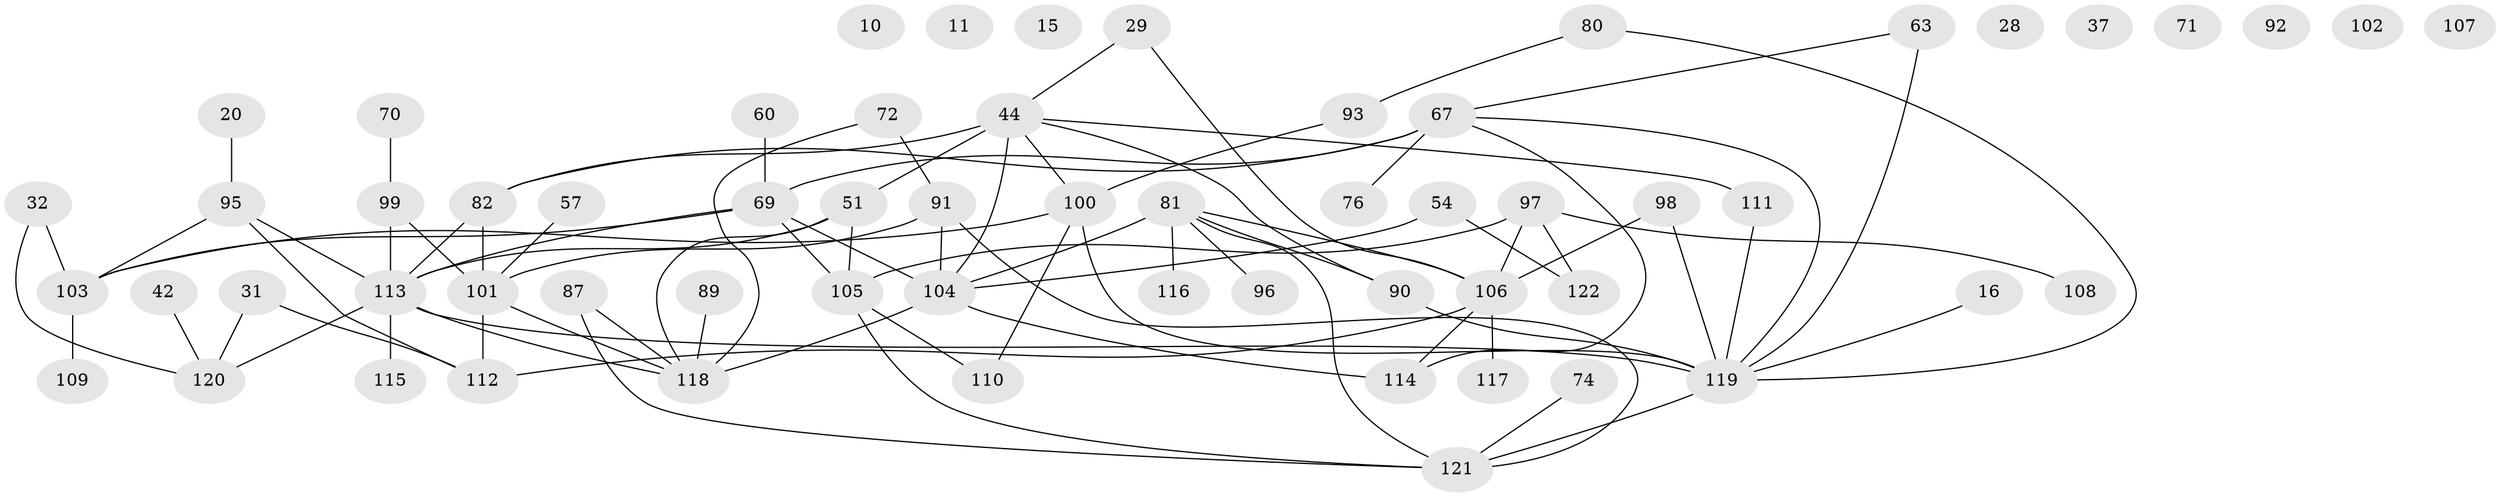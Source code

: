 // original degree distribution, {6: 0.02459016393442623, 3: 0.20491803278688525, 1: 0.1885245901639344, 5: 0.11475409836065574, 2: 0.2459016393442623, 0: 0.07377049180327869, 4: 0.12295081967213115, 9: 0.01639344262295082, 8: 0.00819672131147541}
// Generated by graph-tools (version 1.1) at 2025/39/03/09/25 04:39:19]
// undirected, 61 vertices, 85 edges
graph export_dot {
graph [start="1"]
  node [color=gray90,style=filled];
  10;
  11;
  15;
  16;
  20;
  28;
  29;
  31;
  32;
  37;
  42;
  44;
  51 [super="+34"];
  54 [super="+45"];
  57;
  60;
  63 [super="+50"];
  67 [super="+43+40"];
  69 [super="+1+30"];
  70;
  71;
  72 [super="+3"];
  74;
  76;
  80;
  81 [super="+53+64+58"];
  82 [super="+25+59"];
  87;
  89;
  90 [super="+39+49"];
  91 [super="+73+8"];
  92;
  93;
  95;
  96;
  97 [super="+24"];
  98 [super="+18"];
  99;
  100 [super="+19+78"];
  101 [super="+77+86+13"];
  102;
  103 [super="+79"];
  104 [super="+94"];
  105 [super="+88"];
  106 [super="+17+38+75"];
  107;
  108;
  109;
  110;
  111 [super="+85"];
  112 [super="+35"];
  113 [super="+7+83+84+65"];
  114;
  115;
  116;
  117;
  118 [super="+9+33"];
  119 [super="+68"];
  120;
  121 [super="+61+66"];
  122;
  16 -- 119;
  20 -- 95;
  29 -- 44;
  29 -- 106;
  31 -- 120;
  31 -- 112;
  32 -- 103;
  32 -- 120;
  42 -- 120;
  44 -- 51 [weight=2];
  44 -- 82 [weight=2];
  44 -- 111;
  44 -- 104;
  44 -- 90;
  44 -- 100;
  51 -- 118;
  51 -- 113 [weight=2];
  51 -- 105;
  54 -- 122;
  54 -- 104;
  57 -- 101;
  60 -- 69;
  63 -- 119 [weight=3];
  63 -- 67;
  67 -- 114 [weight=2];
  67 -- 82 [weight=2];
  67 -- 76;
  67 -- 119;
  67 -- 69 [weight=2];
  69 -- 103;
  69 -- 104;
  69 -- 113;
  69 -- 105;
  70 -- 99;
  72 -- 118;
  72 -- 91;
  74 -- 121;
  80 -- 93;
  80 -- 119;
  81 -- 104 [weight=2];
  81 -- 96;
  81 -- 116;
  81 -- 106 [weight=2];
  81 -- 90;
  81 -- 121;
  82 -- 101 [weight=2];
  82 -- 113 [weight=3];
  87 -- 118;
  87 -- 121;
  89 -- 118;
  90 -- 119;
  91 -- 121;
  91 -- 104;
  91 -- 101;
  93 -- 100;
  95 -- 103 [weight=2];
  95 -- 112;
  95 -- 113;
  97 -- 122;
  97 -- 108;
  97 -- 105;
  97 -- 106;
  98 -- 119 [weight=2];
  98 -- 106;
  99 -- 101;
  99 -- 113 [weight=2];
  100 -- 110;
  100 -- 119;
  100 -- 103;
  101 -- 112;
  101 -- 118;
  103 -- 109;
  104 -- 118 [weight=2];
  104 -- 114;
  105 -- 121;
  105 -- 110;
  106 -- 114 [weight=2];
  106 -- 117;
  106 -- 112;
  111 -- 119;
  113 -- 119 [weight=3];
  113 -- 118;
  113 -- 115;
  113 -- 120;
  119 -- 121;
}
